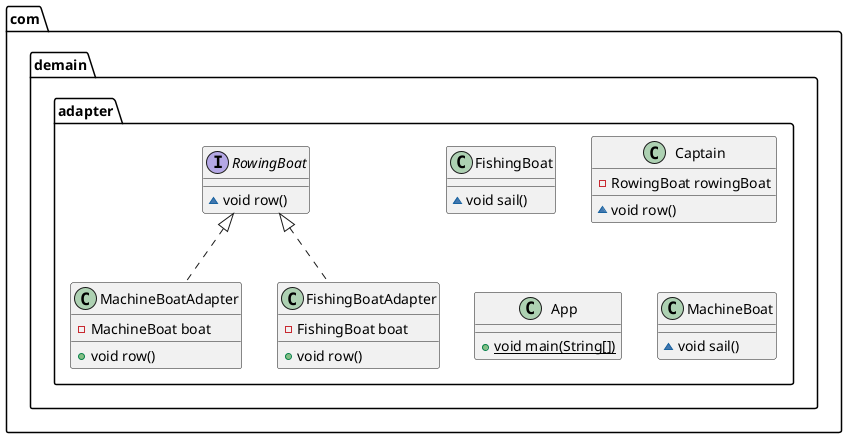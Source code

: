 @startuml
class com.demain.adapter.MachineBoatAdapter {
- MachineBoat boat
+ void row()
}
class com.demain.adapter.FishingBoatAdapter {
- FishingBoat boat
+ void row()
}
class com.demain.adapter.FishingBoat {
~ void sail()
}
class com.demain.adapter.Captain {
- RowingBoat rowingBoat
~ void row()
}
interface com.demain.adapter.RowingBoat {
~ void row()
}
class com.demain.adapter.App {
+ {static} void main(String[])
}
class com.demain.adapter.MachineBoat {
~ void sail()
}


com.demain.adapter.RowingBoat <|.. com.demain.adapter.MachineBoatAdapter
com.demain.adapter.RowingBoat <|.. com.demain.adapter.FishingBoatAdapter
@enduml